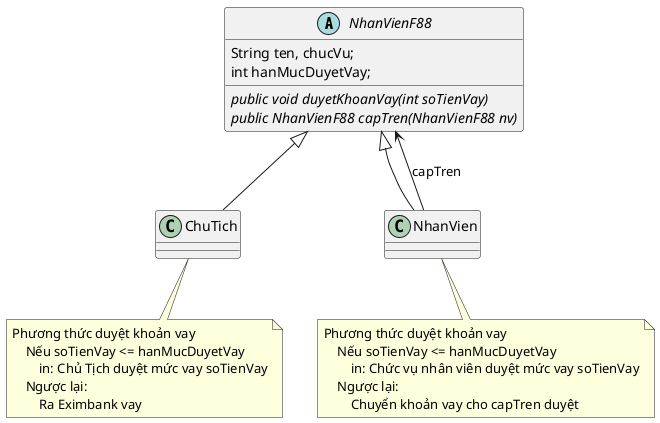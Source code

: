 @startuml
'https://plantuml.com/sequence-diagram

abstract NhanVienF88{
    String ten, chucVu;
    int hanMucDuyetVay;
    public {abstract} void duyetKhoanVay(int soTienVay)
    public {abstract} NhanVienF88 capTren(NhanVienF88 nv)
}

NhanVienF88 <|-- ChuTich
NhanVienF88 <|-- NhanVien
NhanVien --> NhanVienF88 : capTren

note bottom of ChuTich
    Phương thức duyệt khoản vay
        Nếu soTienVay <= hanMucDuyetVay
            in: Chủ Tịch duyệt mức vay soTienVay
        Ngược lại:
            Ra Eximbank vay
end note
note bottom of NhanVien
    Phương thức duyệt khoản vay
        Nếu soTienVay <= hanMucDuyetVay
            in: Chức vụ nhân viên duyệt mức vay soTienVay
        Ngược lại:
            Chuyển khoản vay cho capTren duyệt
end note

@enduml